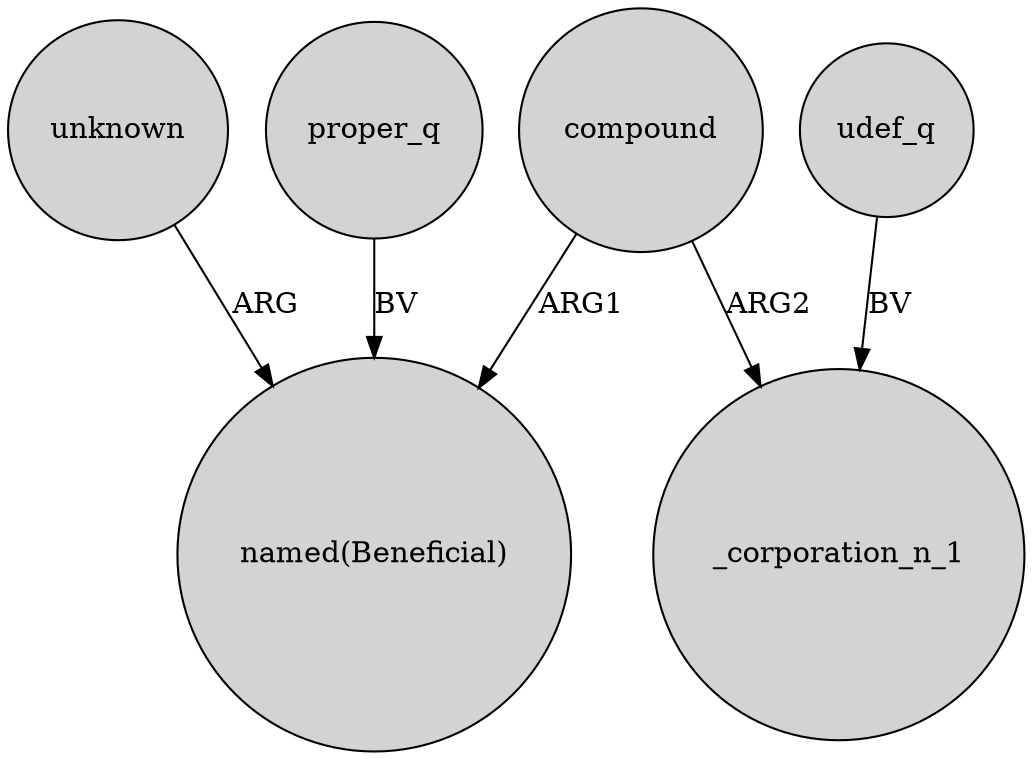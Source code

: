 digraph {
	node [shape=circle style=filled]
	unknown -> "named(Beneficial)" [label=ARG]
	compound -> "named(Beneficial)" [label=ARG1]
	proper_q -> "named(Beneficial)" [label=BV]
	udef_q -> _corporation_n_1 [label=BV]
	compound -> _corporation_n_1 [label=ARG2]
}
